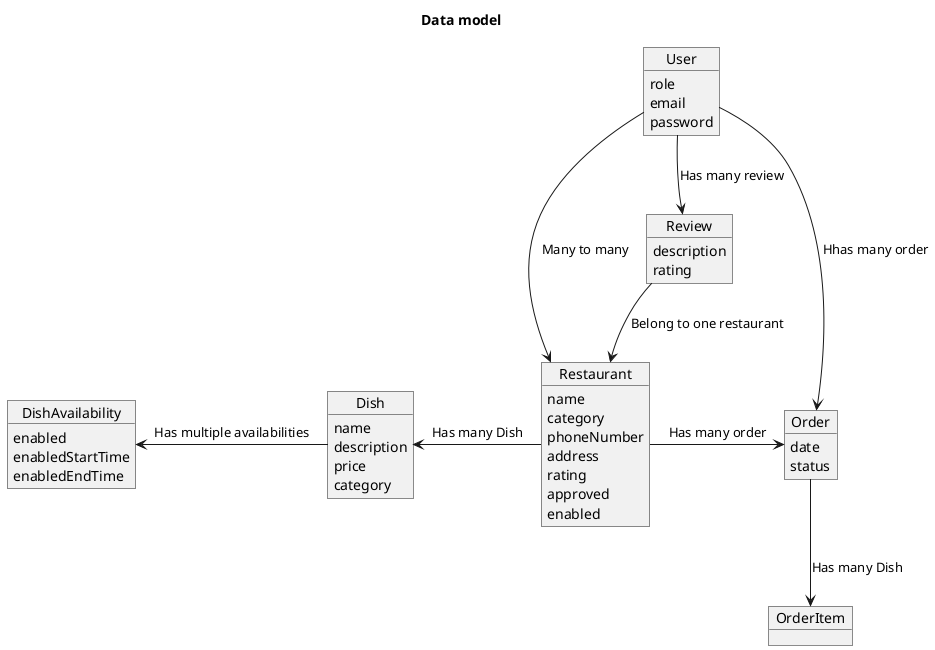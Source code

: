 @startuml data-model
title Data model

object User
User : role
User : email
User : password

object Restaurant
Restaurant : name
Restaurant : category
Restaurant : phoneNumber
Restaurant : address
Restaurant : rating
Restaurant : approved
Restaurant : enabled

object Review
Review : description
Review : rating

object Dish
Dish : name
Dish : description
Dish : price
Dish : category

object DishAvailability
DishAvailability : enabled
DishAvailability : enabledStartTime
DishAvailability : enabledEndTime

object Order
Order : date
Order : status

object OrderItem

User --> Restaurant : Many to many
Review --> Restaurant : Belong to one restaurant
User --> Review : Has many review
Restaurant -l-> Dish : Has many Dish
Dish -l-> DishAvailability : Has multiple availabilities
Restaurant -r-> Order : Has many order
User --> Order : Hhas many order
Order --> OrderItem : Has many Dish

@enduml